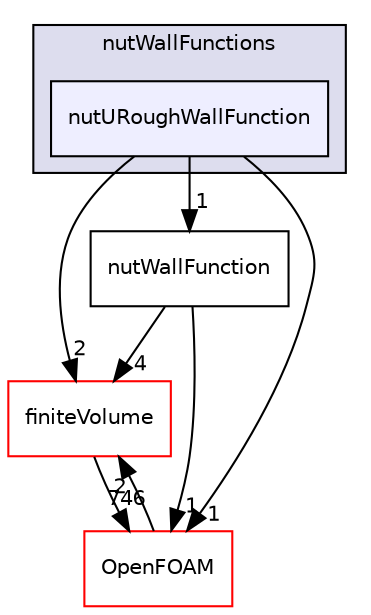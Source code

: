 digraph "src/TurbulenceModels/turbulenceModels/derivedFvPatchFields/wallFunctions/nutWallFunctions/nutURoughWallFunction" {
  bgcolor=transparent;
  compound=true
  node [ fontsize="10", fontname="Helvetica"];
  edge [ labelfontsize="10", labelfontname="Helvetica"];
  subgraph clusterdir_ad914e388ddae9a53c7173853ad02594 {
    graph [ bgcolor="#ddddee", pencolor="black", label="nutWallFunctions" fontname="Helvetica", fontsize="10", URL="dir_ad914e388ddae9a53c7173853ad02594.html"]
  dir_136c4d2f0ee3442ae7456c42e1704863 [shape=box, label="nutURoughWallFunction", style="filled", fillcolor="#eeeeff", pencolor="black", URL="dir_136c4d2f0ee3442ae7456c42e1704863.html"];
  }
  dir_9bd15774b555cf7259a6fa18f99fe99b [shape=box label="finiteVolume" color="red" URL="dir_9bd15774b555cf7259a6fa18f99fe99b.html"];
  dir_f08c2cfe9526d127775e91918fcfe6fb [shape=box label="nutWallFunction" URL="dir_f08c2cfe9526d127775e91918fcfe6fb.html"];
  dir_c5473ff19b20e6ec4dfe5c310b3778a8 [shape=box label="OpenFOAM" color="red" URL="dir_c5473ff19b20e6ec4dfe5c310b3778a8.html"];
  dir_9bd15774b555cf7259a6fa18f99fe99b->dir_c5473ff19b20e6ec4dfe5c310b3778a8 [headlabel="746", labeldistance=1.5 headhref="dir_000897_001897.html"];
  dir_f08c2cfe9526d127775e91918fcfe6fb->dir_9bd15774b555cf7259a6fa18f99fe99b [headlabel="4", labeldistance=1.5 headhref="dir_003127_000897.html"];
  dir_f08c2cfe9526d127775e91918fcfe6fb->dir_c5473ff19b20e6ec4dfe5c310b3778a8 [headlabel="1", labeldistance=1.5 headhref="dir_003127_001897.html"];
  dir_136c4d2f0ee3442ae7456c42e1704863->dir_9bd15774b555cf7259a6fa18f99fe99b [headlabel="2", labeldistance=1.5 headhref="dir_003123_000897.html"];
  dir_136c4d2f0ee3442ae7456c42e1704863->dir_f08c2cfe9526d127775e91918fcfe6fb [headlabel="1", labeldistance=1.5 headhref="dir_003123_003127.html"];
  dir_136c4d2f0ee3442ae7456c42e1704863->dir_c5473ff19b20e6ec4dfe5c310b3778a8 [headlabel="1", labeldistance=1.5 headhref="dir_003123_001897.html"];
  dir_c5473ff19b20e6ec4dfe5c310b3778a8->dir_9bd15774b555cf7259a6fa18f99fe99b [headlabel="2", labeldistance=1.5 headhref="dir_001897_000897.html"];
}
